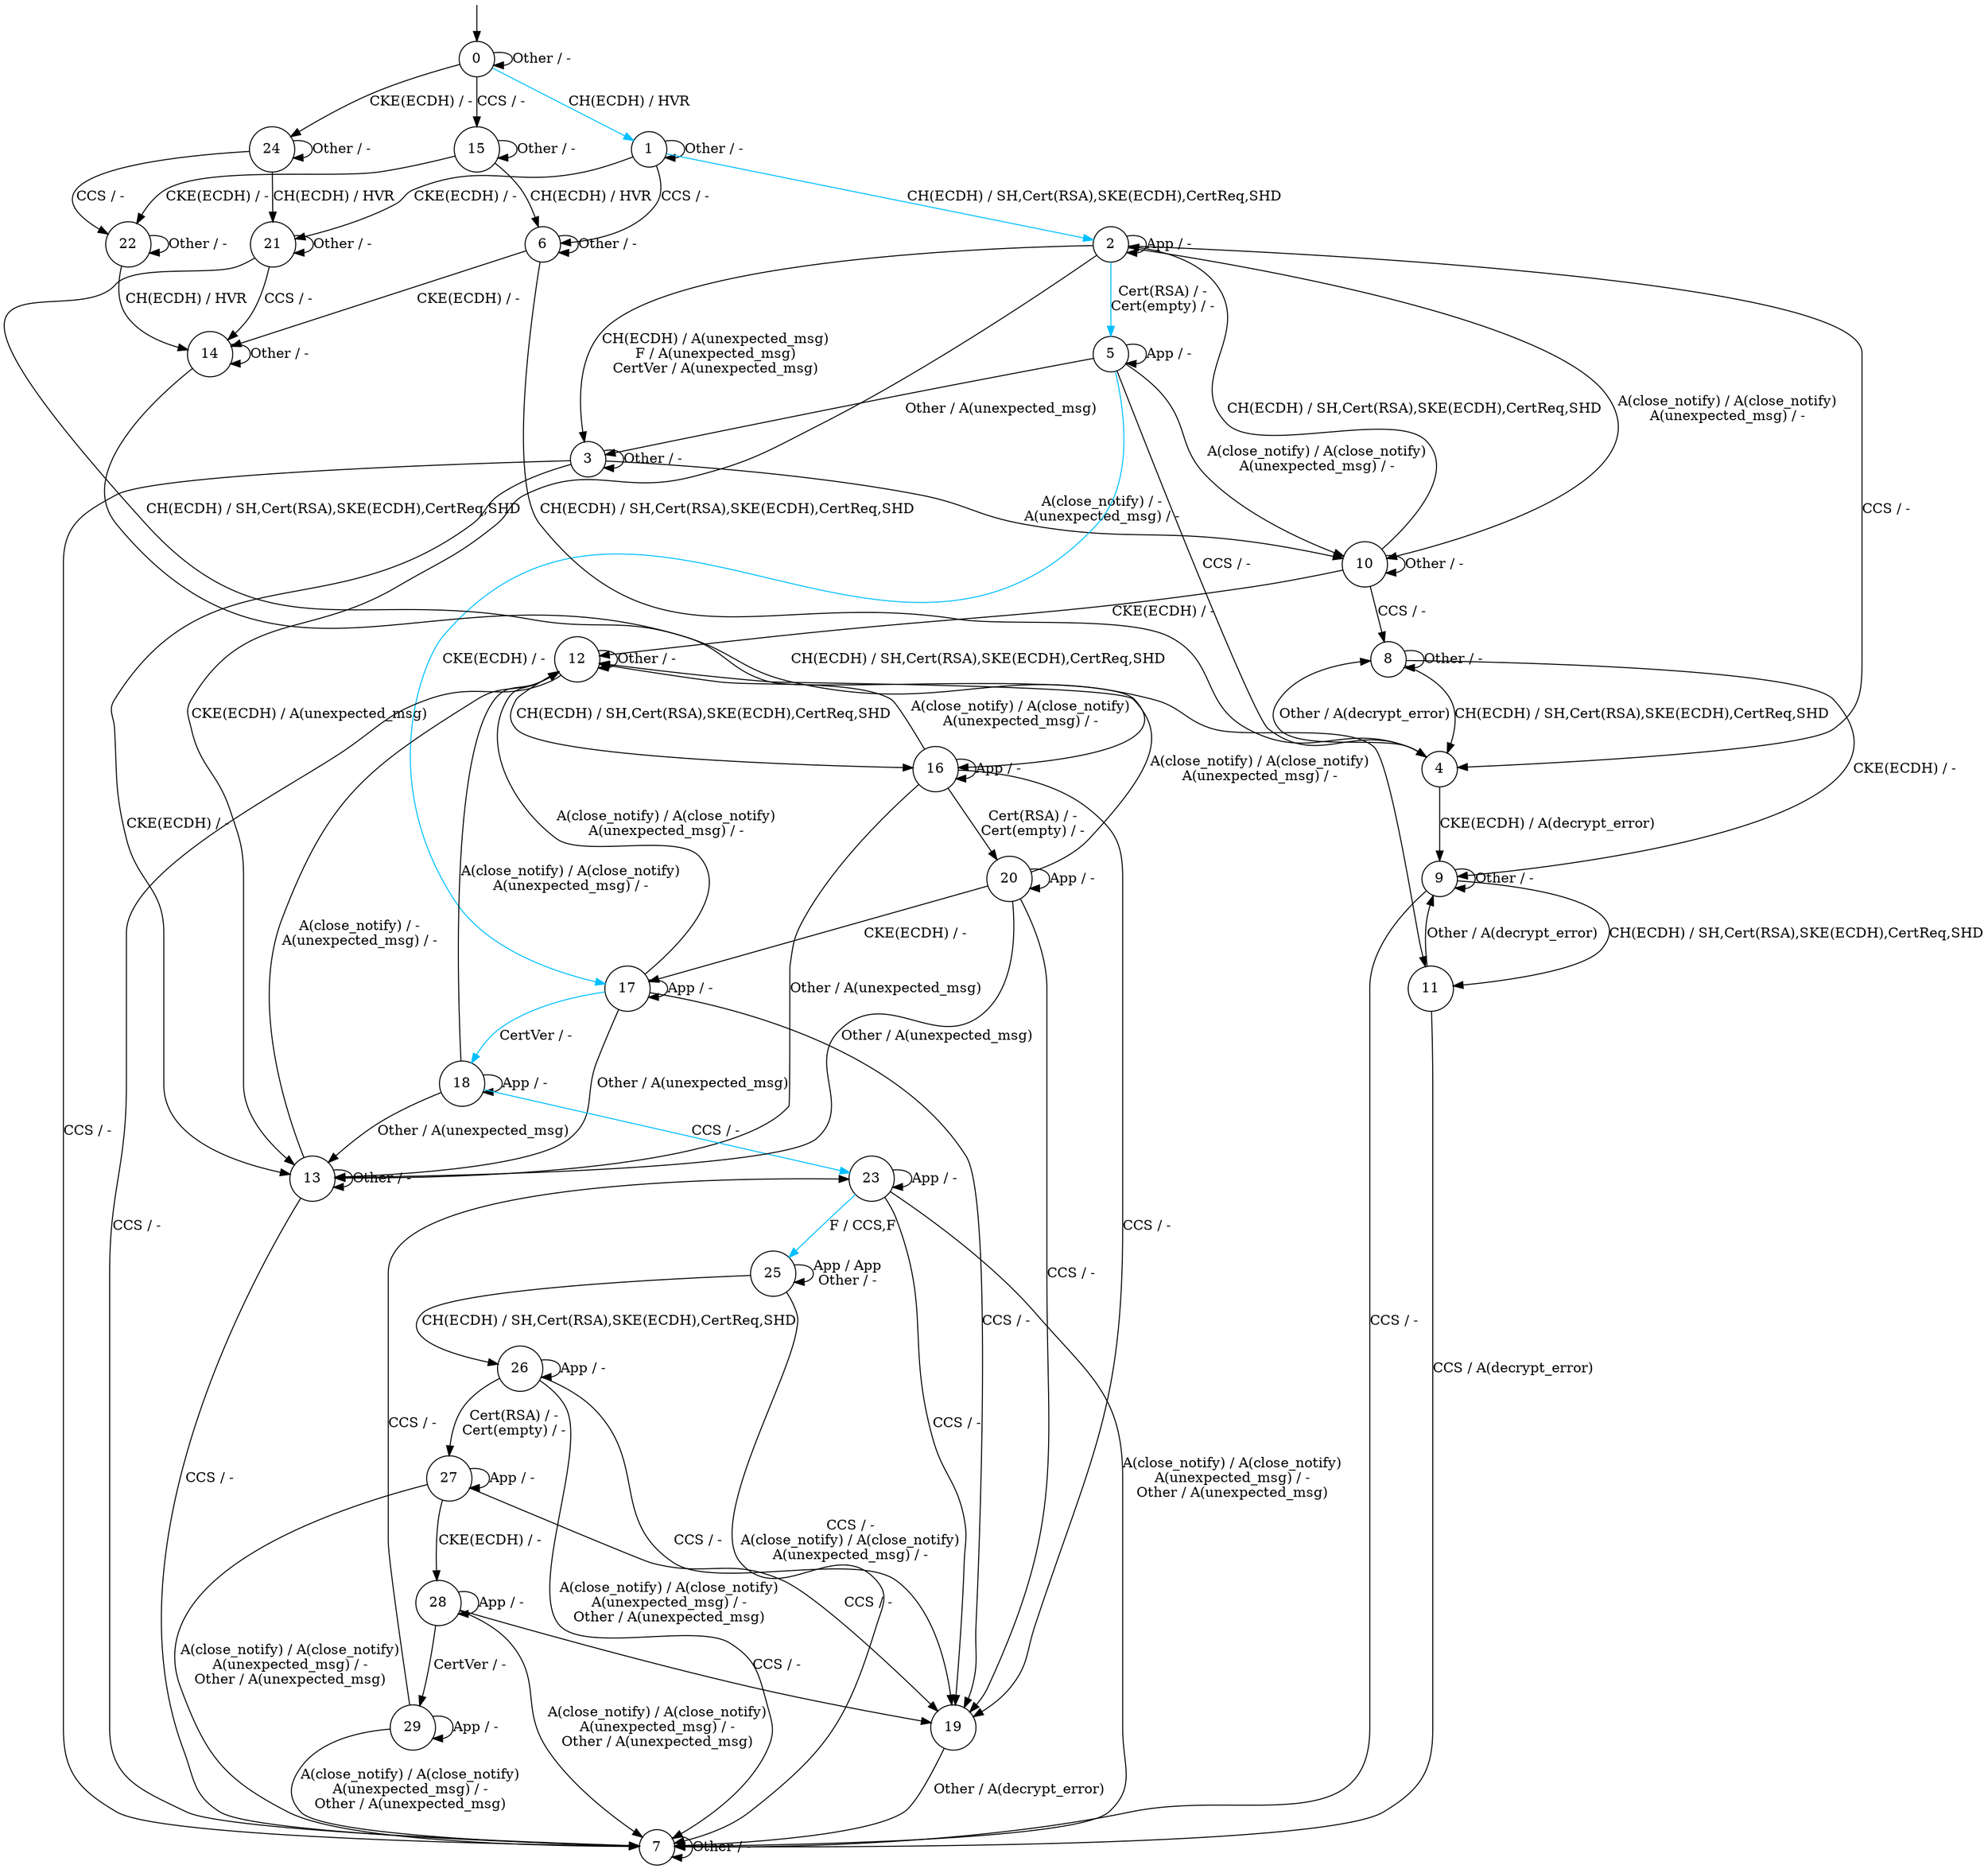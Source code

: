 digraph g {
s0 [label="0", shape="circle"];
s1 [label="1", shape="circle"];
s2 [label="2", shape="circle"];
s3 [label="3", shape="circle"];
s4 [label="4", shape="circle"];
s5 [label="5", shape="circle"];
s6 [label="6", shape="circle"];
s7 [label="7", shape="circle"];
s8 [label="8", shape="circle"];
s9 [label="9", shape="circle"];
s10 [label="10", shape="circle"];
s11 [label="11", shape="circle"];
s12 [label="12", shape="circle"];
s13 [label="13", shape="circle"];
s14 [label="14", shape="circle"];
s15 [label="15", shape="circle"];
s16 [label="16", shape="circle"];
s17 [label="17", shape="circle"];
s18 [label="18", shape="circle"];
s19 [label="19", shape="circle"];
s20 [label="20", shape="circle"];
s21 [label="21", shape="circle"];
s22 [label="22", shape="circle"];
s23 [label="23", shape="circle"];
s24 [label="24", shape="circle"];
s25 [label="25", shape="circle"];
s26 [label="26", shape="circle"];
s27 [label="27", shape="circle"];
s28 [label="28", shape="circle"];
s29 [label="29", shape="circle"];
s0 -> s1  [color="deepskyblue", label="CH(ECDH) / HVR"];
s0 -> s24  [label="CKE(ECDH) / -"];
s0 -> s15  [label="CCS / -"];
s0 -> s0  [label="Other / -"];
s1 -> s2  [color="deepskyblue", label="CH(ECDH) / SH,Cert(RSA),SKE(ECDH),CertReq,SHD"];
s1 -> s21  [label="CKE(ECDH) / -"];
s1 -> s6  [label="CCS / -"];
s1 -> s1  [label="Other / -"];
s2 -> s3  [label="CH(ECDH) / A(unexpected_msg)
F / A(unexpected_msg)
CertVer / A(unexpected_msg)"];
s2 -> s13  [label="CKE(ECDH) / A(unexpected_msg)"];
s2 -> s4  [label="CCS / -"];
s2 -> s2  [label="App / -"];
s2 -> s5  [color="deepskyblue", label="Cert(RSA) / -
Cert(empty) / -"];
s2 -> s10  [label="A(close_notify) / A(close_notify)
A(unexpected_msg) / -"];
s3 -> s13  [label="CKE(ECDH) / -"];
s3 -> s7  [label="CCS / -"];
s3 -> s10  [label="A(close_notify) / -
A(unexpected_msg) / -"];
s3 -> s3  [label="Other / -"];
s4 -> s9  [label="CKE(ECDH) / A(decrypt_error)"];
s4 -> s8  [label="Other / A(decrypt_error)"];
s5 -> s17  [color="deepskyblue", label="CKE(ECDH) / -"];
s5 -> s4  [label="CCS / -"];
s5 -> s5  [label="App / -"];
s5 -> s10  [label="A(close_notify) / A(close_notify)
A(unexpected_msg) / -"];
s5 -> s3  [label="Other / A(unexpected_msg)"];
s6 -> s4  [label="CH(ECDH) / SH,Cert(RSA),SKE(ECDH),CertReq,SHD"];
s6 -> s14  [label="CKE(ECDH) / -"];
s6 -> s6  [label="Other / -"];
s7 -> s7  [label="Other / -"];
s8 -> s4  [label="CH(ECDH) / SH,Cert(RSA),SKE(ECDH),CertReq,SHD"];
s8 -> s9  [label="CKE(ECDH) / -"];
s8 -> s8  [label="Other / -"];
s9 -> s11  [label="CH(ECDH) / SH,Cert(RSA),SKE(ECDH),CertReq,SHD"];
s9 -> s7  [label="CCS / -"];
s9 -> s9  [label="Other / -"];
s10 -> s2  [label="CH(ECDH) / SH,Cert(RSA),SKE(ECDH),CertReq,SHD"];
s10 -> s12  [label="CKE(ECDH) / -"];
s10 -> s8  [label="CCS / -"];
s10 -> s10  [label="Other / -"];
s11 -> s7  [label="CCS / A(decrypt_error)"];
s11 -> s9  [label="Other / A(decrypt_error)"];
s12 -> s16  [label="CH(ECDH) / SH,Cert(RSA),SKE(ECDH),CertReq,SHD"];
s12 -> s7  [label="CCS / -"];
s12 -> s12  [label="Other / -"];
s13 -> s7  [label="CCS / -"];
s13 -> s12  [label="A(close_notify) / -
A(unexpected_msg) / -"];
s13 -> s13  [label="Other / -"];
s14 -> s11  [label="CH(ECDH) / SH,Cert(RSA),SKE(ECDH),CertReq,SHD"];
s14 -> s14  [label="Other / -"];
s15 -> s6  [label="CH(ECDH) / HVR"];
s15 -> s22  [label="CKE(ECDH) / -"];
s15 -> s15  [label="Other / -"];
s16 -> s19  [label="CCS / -"];
s16 -> s16  [label="App / -"];
s16 -> s20  [label="Cert(RSA) / -
Cert(empty) / -"];
s16 -> s12  [label="A(close_notify) / A(close_notify)
A(unexpected_msg) / -"];
s16 -> s13  [label="Other / A(unexpected_msg)"];
s17 -> s19  [label="CCS / -"];
s17 -> s17  [label="App / -"];
s17 -> s18  [color="deepskyblue", label="CertVer / -"];
s17 -> s12  [label="A(close_notify) / A(close_notify)
A(unexpected_msg) / -"];
s17 -> s13  [label="Other / A(unexpected_msg)"];
s18 -> s23  [color="deepskyblue", label="CCS / -"];
s18 -> s18  [label="App / -"];
s18 -> s12  [label="A(close_notify) / A(close_notify)
A(unexpected_msg) / -"];
s18 -> s13  [label="Other / A(unexpected_msg)"];
s19 -> s7  [label="Other / A(decrypt_error)"];
s20 -> s17  [label="CKE(ECDH) / -"];
s20 -> s19  [label="CCS / -"];
s20 -> s20  [label="App / -"];
s20 -> s12  [label="A(close_notify) / A(close_notify)
A(unexpected_msg) / -"];
s20 -> s13  [label="Other / A(unexpected_msg)"];
s21 -> s16  [label="CH(ECDH) / SH,Cert(RSA),SKE(ECDH),CertReq,SHD"];
s21 -> s14  [label="CCS / -"];
s21 -> s21  [label="Other / -"];
s22 -> s14  [label="CH(ECDH) / HVR"];
s22 -> s22  [label="Other / -"];
s23 -> s19  [label="CCS / -"];
s23 -> s25  [color="deepskyblue", label="F / CCS,F"];
s23 -> s23  [label="App / -"];
s23 -> s7  [label="A(close_notify) / A(close_notify)
A(unexpected_msg) / -
Other / A(unexpected_msg)"];
s24 -> s21  [label="CH(ECDH) / HVR"];
s24 -> s22  [label="CCS / -"];
s24 -> s24  [label="Other / -"];
s25 -> s26  [label="CH(ECDH) / SH,Cert(RSA),SKE(ECDH),CertReq,SHD"];
s25 -> s7  [label="CCS / -
A(close_notify) / A(close_notify)
A(unexpected_msg) / -"];
s25 -> s25  [label="App / App
Other / -"];
s26 -> s19  [label="CCS / -"];
s26 -> s26  [label="App / -"];
s26 -> s27  [label="Cert(RSA) / -
Cert(empty) / -"];
s26 -> s7  [label="A(close_notify) / A(close_notify)
A(unexpected_msg) / -
Other / A(unexpected_msg)"];
s27 -> s28  [label="CKE(ECDH) / -"];
s27 -> s19  [label="CCS / -"];
s27 -> s27  [label="App / -"];
s27 -> s7  [label="A(close_notify) / A(close_notify)
A(unexpected_msg) / -
Other / A(unexpected_msg)"];
s28 -> s19  [label="CCS / -"];
s28 -> s28  [label="App / -"];
s28 -> s29  [label="CertVer / -"];
s28 -> s7  [label="A(close_notify) / A(close_notify)
A(unexpected_msg) / -
Other / A(unexpected_msg)"];
s29 -> s23  [label="CCS / -"];
s29 -> s29  [label="App / -"];
s29 -> s7  [label="A(close_notify) / A(close_notify)
A(unexpected_msg) / -
Other / A(unexpected_msg)"];
__start0 [height="0", label="", shape="none", width="0"];
__start0 -> s0;
}
